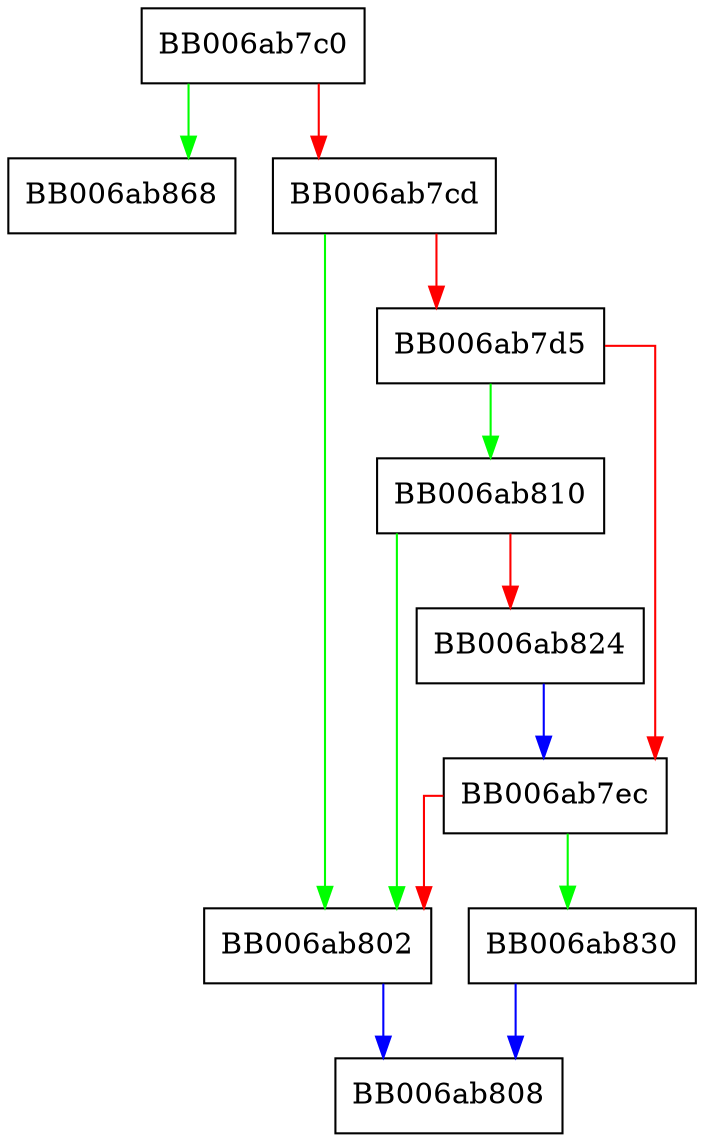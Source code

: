 digraph shake_set_ctx_params {
  node [shape="box"];
  graph [splines=ortho];
  BB006ab7c0 -> BB006ab868 [color="green"];
  BB006ab7c0 -> BB006ab7cd [color="red"];
  BB006ab7cd -> BB006ab802 [color="green"];
  BB006ab7cd -> BB006ab7d5 [color="red"];
  BB006ab7d5 -> BB006ab810 [color="green"];
  BB006ab7d5 -> BB006ab7ec [color="red"];
  BB006ab7ec -> BB006ab830 [color="green"];
  BB006ab7ec -> BB006ab802 [color="red"];
  BB006ab802 -> BB006ab808 [color="blue"];
  BB006ab810 -> BB006ab802 [color="green"];
  BB006ab810 -> BB006ab824 [color="red"];
  BB006ab824 -> BB006ab7ec [color="blue"];
  BB006ab830 -> BB006ab808 [color="blue"];
}